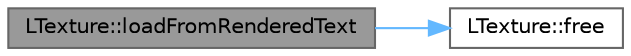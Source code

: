 digraph "LTexture::loadFromRenderedText"
{
 // LATEX_PDF_SIZE
  bgcolor="transparent";
  edge [fontname=Helvetica,fontsize=10,labelfontname=Helvetica,labelfontsize=10];
  node [fontname=Helvetica,fontsize=10,shape=box,height=0.2,width=0.4];
  rankdir="LR";
  Node1 [id="Node000001",label="LTexture::loadFromRenderedText",height=0.2,width=0.4,color="gray40", fillcolor="grey60", style="filled", fontcolor="black",tooltip=" "];
  Node1 -> Node2 [id="edge2_Node000001_Node000002",color="steelblue1",style="solid",tooltip=" "];
  Node2 [id="Node000002",label="LTexture::free",height=0.2,width=0.4,color="grey40", fillcolor="white", style="filled",URL="$class_l_texture.html#abef558f0b920270079925548a3976a06",tooltip=" "];
}
